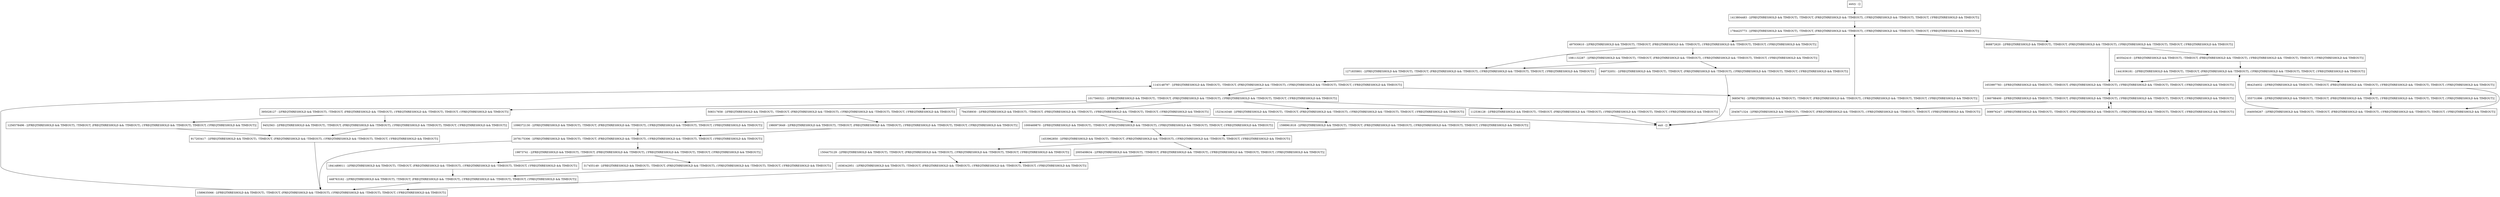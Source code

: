 digraph getColors {
node [shape=record];
1413804483 [label="1413804483 - [(FREQTHRESHOLD && TIMEOUT), !TIMEOUT, (FREQTHRESHOLD && !TIMEOUT), (!FREQTHRESHOLD && !TIMEOUT), TIMEOUT, (!FREQTHRESHOLD && TIMEOUT)]"];
1441936181 [label="1441936181 - [(FREQTHRESHOLD && TIMEOUT), !TIMEOUT, (FREQTHRESHOLD && !TIMEOUT), (!FREQTHRESHOLD && !TIMEOUT), TIMEOUT, (!FREQTHRESHOLD && TIMEOUT)]"];
1784425773 [label="1784425773 - [(FREQTHRESHOLD && TIMEOUT), !TIMEOUT, (FREQTHRESHOLD && !TIMEOUT), (!FREQTHRESHOLD && !TIMEOUT), TIMEOUT, (!FREQTHRESHOLD && TIMEOUT)]"];
1081132287 [label="1081132287 - [(FREQTHRESHOLD && TIMEOUT), !TIMEOUT, (FREQTHRESHOLD && !TIMEOUT), (!FREQTHRESHOLD && !TIMEOUT), TIMEOUT, (!FREQTHRESHOLD && TIMEOUT)]"];
19873741 [label="19873741 - [(FREQTHRESHOLD && TIMEOUT), !TIMEOUT, (FREQTHRESHOLD && !TIMEOUT), (!FREQTHRESHOLD && !TIMEOUT), TIMEOUT, (!FREQTHRESHOLD && TIMEOUT)]"];
308976247 [label="308976247 - [(FREQTHRESHOLD && TIMEOUT), !TIMEOUT, (FREQTHRESHOLD && !TIMEOUT), (!FREQTHRESHOLD && !TIMEOUT), TIMEOUT, (!FREQTHRESHOLD && TIMEOUT)]"];
1653997783 [label="1653997783 - [(FREQTHRESHOLD && TIMEOUT), !TIMEOUT, (FREQTHRESHOLD && !TIMEOUT), (!FREQTHRESHOLD && !TIMEOUT), TIMEOUT, (!FREQTHRESHOLD && TIMEOUT)]"];
1143148797 [label="1143148797 - [(FREQTHRESHOLD && TIMEOUT), !TIMEOUT, (FREQTHRESHOLD && !TIMEOUT), (!FREQTHRESHOLD && !TIMEOUT), TIMEOUT, (!FREQTHRESHOLD && TIMEOUT)]"];
949732051 [label="949732051 - [(FREQTHRESHOLD && TIMEOUT), !TIMEOUT, (FREQTHRESHOLD && !TIMEOUT), (!FREQTHRESHOLD && !TIMEOUT), TIMEOUT, (!FREQTHRESHOLD && TIMEOUT)]"];
317455149 [label="317455149 - [(FREQTHRESHOLD && TIMEOUT), !TIMEOUT, (FREQTHRESHOLD && !TIMEOUT), (!FREQTHRESHOLD && !TIMEOUT), TIMEOUT, (!FREQTHRESHOLD && TIMEOUT)]"];
864254932 [label="864254932 - [(FREQTHRESHOLD && TIMEOUT), !TIMEOUT, (FREQTHRESHOLD && !TIMEOUT), (!FREQTHRESHOLD && !TIMEOUT), TIMEOUT, (!FREQTHRESHOLD && TIMEOUT)]"];
508317658 [label="508317658 - [(FREQTHRESHOLD && TIMEOUT), !TIMEOUT, (FREQTHRESHOLD && !TIMEOUT), (!FREQTHRESHOLD && !TIMEOUT), TIMEOUT, (!FREQTHRESHOLD && TIMEOUT)]"];
2078175306 [label="2078175306 - [(FREQTHRESHOLD && TIMEOUT), !TIMEOUT, (FREQTHRESHOLD && !TIMEOUT), (!FREQTHRESHOLD && !TIMEOUT), TIMEOUT, (!FREQTHRESHOLD && TIMEOUT)]"];
1271835801 [label="1271835801 - [(FREQTHRESHOLD && TIMEOUT), !TIMEOUT, (FREQTHRESHOLD && !TIMEOUT), (!FREQTHRESHOLD && !TIMEOUT), TIMEOUT, (!FREQTHRESHOLD && TIMEOUT)]"];
1000469870 [label="1000469870 - [(FREQTHRESHOLD && TIMEOUT), !TIMEOUT, (FREQTHRESHOLD && !TIMEOUT), (!FREQTHRESHOLD && !TIMEOUT), TIMEOUT, (!FREQTHRESHOLD && TIMEOUT)]"];
1256578496 [label="1256578496 - [(FREQTHRESHOLD && TIMEOUT), !TIMEOUT, (FREQTHRESHOLD && !TIMEOUT), (!FREQTHRESHOLD && !TIMEOUT), TIMEOUT, (!FREQTHRESHOLD && TIMEOUT)]"];
2005408634 [label="2005408634 - [(FREQTHRESHOLD && TIMEOUT), !TIMEOUT, (FREQTHRESHOLD && !TIMEOUT), (!FREQTHRESHOLD && !TIMEOUT), TIMEOUT, (!FREQTHRESHOLD && TIMEOUT)]"];
403542410 [label="403542410 - [(FREQTHRESHOLD && TIMEOUT), !TIMEOUT, (FREQTHRESHOLD && !TIMEOUT), (!FREQTHRESHOLD && !TIMEOUT), TIMEOUT, (!FREQTHRESHOLD && TIMEOUT)]"];
355731896 [label="355731896 - [(FREQTHRESHOLD && TIMEOUT), !TIMEOUT, (FREQTHRESHOLD && !TIMEOUT), (!FREQTHRESHOLD && !TIMEOUT), TIMEOUT, (!FREQTHRESHOLD && TIMEOUT)]"];
1017560321 [label="1017560321 - [(FREQTHRESHOLD && TIMEOUT), !TIMEOUT, (FREQTHRESHOLD && !TIMEOUT), (!FREQTHRESHOLD && !TIMEOUT), TIMEOUT, (!FREQTHRESHOLD && TIMEOUT)]"];
1360788400 [label="1360788400 - [(FREQTHRESHOLD && TIMEOUT), !TIMEOUT, (FREQTHRESHOLD && !TIMEOUT), (!FREQTHRESHOLD && !TIMEOUT), TIMEOUT, (!FREQTHRESHOLD && TIMEOUT)]"];
36856762 [label="36856762 - [(FREQTHRESHOLD && TIMEOUT), !TIMEOUT, (FREQTHRESHOLD && !TIMEOUT), (!FREQTHRESHOLD && !TIMEOUT), TIMEOUT, (!FREQTHRESHOLD && TIMEOUT)]"];
448763162 [label="448763162 - [(FREQTHRESHOLD && TIMEOUT), !TIMEOUT, (FREQTHRESHOLD && !TIMEOUT), (!FREQTHRESHOLD && !TIMEOUT), TIMEOUT, (!FREQTHRESHOLD && TIMEOUT)]"];
1841489011 [label="1841489011 - [(FREQTHRESHOLD && TIMEOUT), !TIMEOUT, (FREQTHRESHOLD && !TIMEOUT), (!FREQTHRESHOLD && !TIMEOUT), TIMEOUT, (!FREQTHRESHOLD && TIMEOUT)]"];
1504475129 [label="1504475129 - [(FREQTHRESHOLD && TIMEOUT), !TIMEOUT, (FREQTHRESHOLD && !TIMEOUT), (!FREQTHRESHOLD && !TIMEOUT), TIMEOUT, (!FREQTHRESHOLD && TIMEOUT)]"];
1598961818 [label="1598961818 - [(FREQTHRESHOLD && TIMEOUT), !TIMEOUT, (FREQTHRESHOLD && !TIMEOUT), (!FREQTHRESHOLD && !TIMEOUT), TIMEOUT, (!FREQTHRESHOLD && TIMEOUT)]"];
1838342951 [label="1838342951 - [(FREQTHRESHOLD && TIMEOUT), !TIMEOUT, (FREQTHRESHOLD && !TIMEOUT), (!FREQTHRESHOLD && !TIMEOUT), TIMEOUT, (!FREQTHRESHOLD && TIMEOUT)]"];
1640056267 [label="1640056267 - [(FREQTHRESHOLD && TIMEOUT), !TIMEOUT, (FREQTHRESHOLD && !TIMEOUT), (!FREQTHRESHOLD && !TIMEOUT), TIMEOUT, (!FREQTHRESHOLD && TIMEOUT)]"];
entry [label="entry - []"];
exit [label="exit - []"];
112536128 [label="112536128 - [(FREQTHRESHOLD && TIMEOUT), !TIMEOUT, (FREQTHRESHOLD && !TIMEOUT), (!FREQTHRESHOLD && !TIMEOUT), TIMEOUT, (!FREQTHRESHOLD && TIMEOUT)]"];
794358930 [label="794358930 - [(FREQTHRESHOLD && TIMEOUT), !TIMEOUT, (FREQTHRESHOLD && !TIMEOUT), (!FREQTHRESHOLD && !TIMEOUT), TIMEOUT, (!FREQTHRESHOLD && TIMEOUT)]"];
1589635066 [label="1589635066 - [(FREQTHRESHOLD && TIMEOUT), !TIMEOUT, (FREQTHRESHOLD && !TIMEOUT), (!FREQTHRESHOLD && !TIMEOUT), TIMEOUT, (!FREQTHRESHOLD && TIMEOUT)]"];
1098372130 [label="1098372130 - [(FREQTHRESHOLD && TIMEOUT), !TIMEOUT, (FREQTHRESHOLD && !TIMEOUT), (!FREQTHRESHOLD && !TIMEOUT), TIMEOUT, (!FREQTHRESHOLD && TIMEOUT)]"];
497930610 [label="497930610 - [(FREQTHRESHOLD && TIMEOUT), !TIMEOUT, (FREQTHRESHOLD && !TIMEOUT), (!FREQTHRESHOLD && !TIMEOUT), TIMEOUT, (!FREQTHRESHOLD && TIMEOUT)]"];
868872620 [label="868872620 - [(FREQTHRESHOLD && TIMEOUT), !TIMEOUT, (FREQTHRESHOLD && !TIMEOUT), (!FREQTHRESHOLD && !TIMEOUT), TIMEOUT, (!FREQTHRESHOLD && TIMEOUT)]"];
1523416348 [label="1523416348 - [(FREQTHRESHOLD && TIMEOUT), !TIMEOUT, (FREQTHRESHOLD && !TIMEOUT), (!FREQTHRESHOLD && !TIMEOUT), TIMEOUT, (!FREQTHRESHOLD && TIMEOUT)]"];
1453962850 [label="1453962850 - [(FREQTHRESHOLD && TIMEOUT), !TIMEOUT, (FREQTHRESHOLD && !TIMEOUT), (!FREQTHRESHOLD && !TIMEOUT), TIMEOUT, (!FREQTHRESHOLD && TIMEOUT)]"];
9452563 [label="9452563 - [(FREQTHRESHOLD && TIMEOUT), !TIMEOUT, (FREQTHRESHOLD && !TIMEOUT), (!FREQTHRESHOLD && !TIMEOUT), TIMEOUT, (!FREQTHRESHOLD && TIMEOUT)]"];
2045671324 [label="2045671324 - [(FREQTHRESHOLD && TIMEOUT), !TIMEOUT, (FREQTHRESHOLD && !TIMEOUT), (!FREQTHRESHOLD && !TIMEOUT), TIMEOUT, (!FREQTHRESHOLD && TIMEOUT)]"];
395028127 [label="395028127 - [(FREQTHRESHOLD && TIMEOUT), !TIMEOUT, (FREQTHRESHOLD && !TIMEOUT), (!FREQTHRESHOLD && !TIMEOUT), TIMEOUT, (!FREQTHRESHOLD && TIMEOUT)]"];
1980973649 [label="1980973649 - [(FREQTHRESHOLD && TIMEOUT), !TIMEOUT, (FREQTHRESHOLD && !TIMEOUT), (!FREQTHRESHOLD && !TIMEOUT), TIMEOUT, (!FREQTHRESHOLD && TIMEOUT)]"];
917203417 [label="917203417 - [(FREQTHRESHOLD && TIMEOUT), !TIMEOUT, (FREQTHRESHOLD && !TIMEOUT), (!FREQTHRESHOLD && !TIMEOUT), TIMEOUT, (!FREQTHRESHOLD && TIMEOUT)]"];
entry;
exit;
1413804483 -> 1784425773;
1441936181 -> 1653997783;
1441936181 -> 864254932;
1784425773 -> 497930610;
1784425773 -> 868872620;
1081132287 -> 949732051;
1081132287 -> 1271835801;
19873741 -> 317455149;
19873741 -> 1841489011;
308976247 -> 1360788400;
1653997783 -> 1360788400;
1143148797 -> 1017560321;
1143148797 -> 36856762;
949732051 -> exit;
317455149 -> 448763162;
864254932 -> 1640056267;
864254932 -> 355731896;
508317658 -> 1098372130;
508317658 -> 1980973649;
2078175306 -> 19873741;
2078175306 -> 1589635066;
1271835801 -> 1143148797;
1000469870 -> 1453962850;
1256578496 -> 917203417;
2005408634 -> 1838342951;
403542410 -> 1441936181;
355731896 -> 1640056267;
1017560321 -> 112536128;
1017560321 -> 794358930;
1017560321 -> 1523416348;
1017560321 -> 395028127;
1017560321 -> 508317658;
1360788400 -> 308976247;
1360788400 -> 2045671324;
36856762 -> 1784425773;
448763162 -> 1589635066;
1841489011 -> 448763162;
1504475129 -> 1838342951;
1598961818 -> 1453962850;
1838342951 -> 1589635066;
1640056267 -> 1441936181;
entry -> 1413804483;
112536128 -> exit;
794358930 -> 1598961818;
794358930 -> 1000469870;
1589635066 -> 1143148797;
1098372130 -> 2078175306;
497930610 -> 1081132287;
497930610 -> 1271835801;
868872620 -> 1653997783;
868872620 -> 403542410;
1523416348 -> exit;
1453962850 -> 2005408634;
1453962850 -> 1504475129;
9452563 -> 917203417;
2045671324 -> exit;
395028127 -> 1256578496;
395028127 -> 9452563;
1980973649 -> 2078175306;
917203417 -> 1589635066;
}

